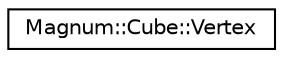 digraph "圖形化之類別階層"
{
  edge [fontname="Helvetica",fontsize="10",labelfontname="Helvetica",labelfontsize="10"];
  node [fontname="Helvetica",fontsize="10",shape=record];
  rankdir="LR";
  Node1 [label="Magnum::Cube::Vertex",height=0.2,width=0.4,color="black", fillcolor="white", style="filled",URL="$struct_magnum_1_1_cube_1_1_vertex.html"];
}
